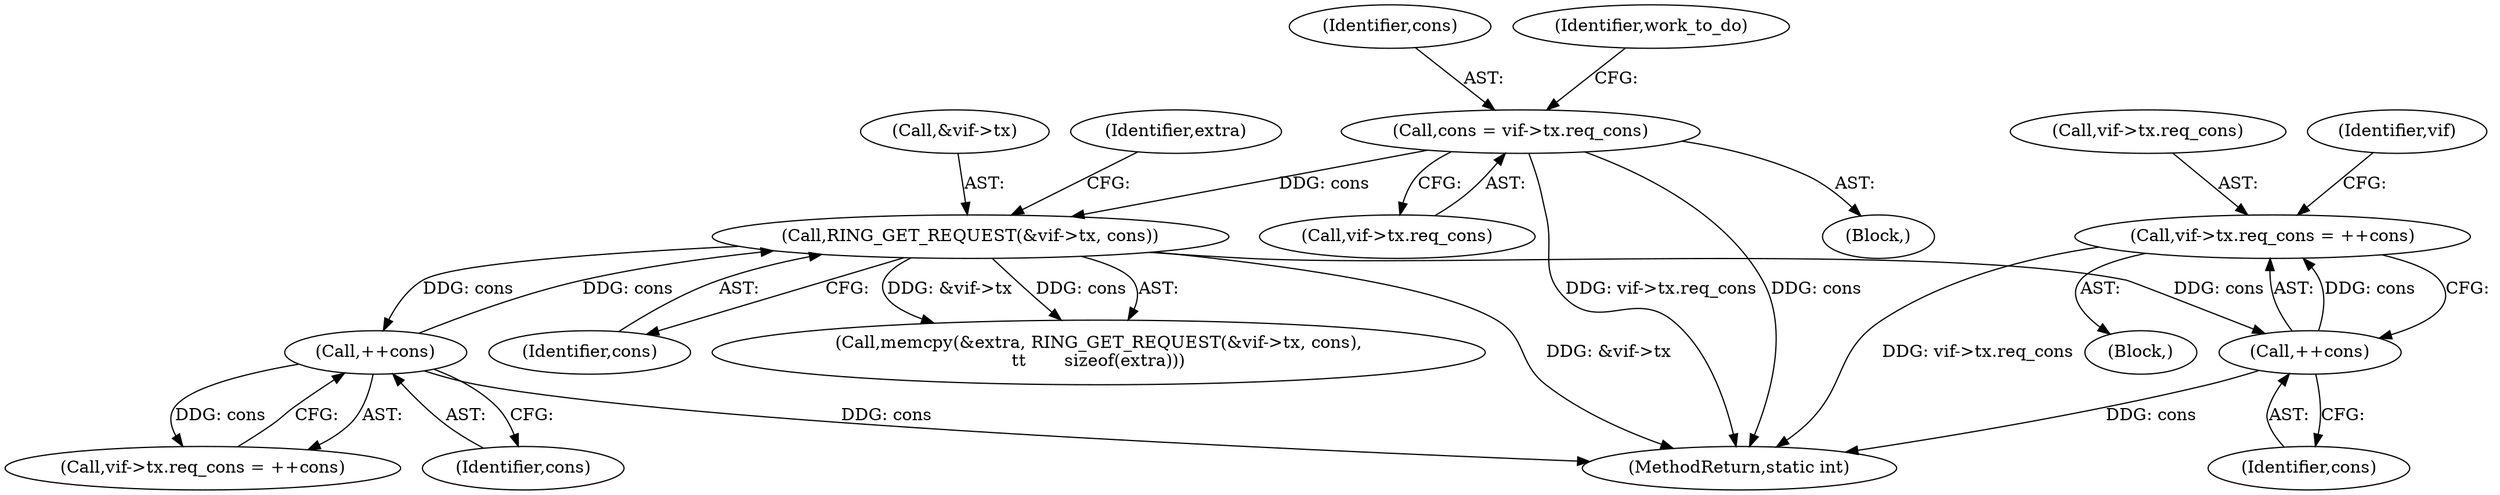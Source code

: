 digraph "0_linux_48856286b64e4b66ec62b94e504d0b29c1ade664_2@pointer" {
"1000155" [label="(Call,vif->tx.req_cons = ++cons)"];
"1000161" [label="(Call,++cons)"];
"1000134" [label="(Call,RING_GET_REQUEST(&vif->tx, cons))"];
"1000193" [label="(Call,++cons)"];
"1000107" [label="(Call,cons = vif->tx.req_cons)"];
"1000187" [label="(Call,vif->tx.req_cons = ++cons)"];
"1000139" [label="(Identifier,cons)"];
"1000193" [label="(Call,++cons)"];
"1000134" [label="(Call,RING_GET_REQUEST(&vif->tx, cons))"];
"1000202" [label="(MethodReturn,static int)"];
"1000156" [label="(Call,vif->tx.req_cons)"];
"1000162" [label="(Identifier,cons)"];
"1000135" [label="(Call,&vif->tx)"];
"1000194" [label="(Identifier,cons)"];
"1000109" [label="(Call,vif->tx.req_cons)"];
"1000108" [label="(Identifier,cons)"];
"1000107" [label="(Call,cons = vif->tx.req_cons)"];
"1000165" [label="(Identifier,vif)"];
"1000155" [label="(Call,vif->tx.req_cons = ++cons)"];
"1000141" [label="(Identifier,extra)"];
"1000120" [label="(Identifier,work_to_do)"];
"1000104" [label="(Block,)"];
"1000154" [label="(Block,)"];
"1000131" [label="(Call,memcpy(&extra, RING_GET_REQUEST(&vif->tx, cons),\n\t\t       sizeof(extra)))"];
"1000161" [label="(Call,++cons)"];
"1000155" -> "1000154"  [label="AST: "];
"1000155" -> "1000161"  [label="CFG: "];
"1000156" -> "1000155"  [label="AST: "];
"1000161" -> "1000155"  [label="AST: "];
"1000165" -> "1000155"  [label="CFG: "];
"1000155" -> "1000202"  [label="DDG: vif->tx.req_cons"];
"1000161" -> "1000155"  [label="DDG: cons"];
"1000161" -> "1000162"  [label="CFG: "];
"1000162" -> "1000161"  [label="AST: "];
"1000161" -> "1000202"  [label="DDG: cons"];
"1000134" -> "1000161"  [label="DDG: cons"];
"1000134" -> "1000131"  [label="AST: "];
"1000134" -> "1000139"  [label="CFG: "];
"1000135" -> "1000134"  [label="AST: "];
"1000139" -> "1000134"  [label="AST: "];
"1000141" -> "1000134"  [label="CFG: "];
"1000134" -> "1000202"  [label="DDG: &vif->tx"];
"1000134" -> "1000131"  [label="DDG: &vif->tx"];
"1000134" -> "1000131"  [label="DDG: cons"];
"1000193" -> "1000134"  [label="DDG: cons"];
"1000107" -> "1000134"  [label="DDG: cons"];
"1000134" -> "1000193"  [label="DDG: cons"];
"1000193" -> "1000187"  [label="AST: "];
"1000193" -> "1000194"  [label="CFG: "];
"1000194" -> "1000193"  [label="AST: "];
"1000187" -> "1000193"  [label="CFG: "];
"1000193" -> "1000202"  [label="DDG: cons"];
"1000193" -> "1000187"  [label="DDG: cons"];
"1000107" -> "1000104"  [label="AST: "];
"1000107" -> "1000109"  [label="CFG: "];
"1000108" -> "1000107"  [label="AST: "];
"1000109" -> "1000107"  [label="AST: "];
"1000120" -> "1000107"  [label="CFG: "];
"1000107" -> "1000202"  [label="DDG: cons"];
"1000107" -> "1000202"  [label="DDG: vif->tx.req_cons"];
}

